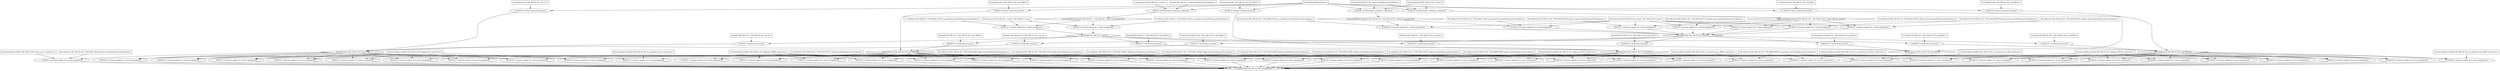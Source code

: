 digraph G {
	1 [label="1:execCode('192.168.32.1',user):0",shape=diamond];
	2 [label="2:RULE 3 (remote exploit for a client program):0",shape=ellipse];
	3 [label="3:accessMaliciousInput('192.168.32.1','192.168.32.1_victim',no_products):0",shape=diamond];
	4 [label="4:RULE 22 (Browsing a malicious website):0",shape=ellipse];
	5 [label="5:attackerLocated(internet):1",shape=box];
	6 [label="6:hacl('192.168.32.1',internet,httpProtocol,httpPort):1",shape=box];
	7 [label="7:inCompetent('192.168.32.1_victim'):1",shape=box];
	8 [label="8:hasAccount('192.168.32.1_victim','192.168.32.1',user):1",shape=box];
	9 [label="9:vulExists('192.168.32.1','CVE-2020-11022',no_products,remoteClient,privEscalation):1",shape=box];
	10 [label="10:RULE 3 (remote exploit for a client program):0",shape=ellipse];
	11 [label="11:vulExists('192.168.32.1','CVE-2020-11023',no_products,remoteClient,privEscalation):1",shape=box];
	12 [label="12:execCode('192.168.32.101',someUser):0",shape=diamond];
	13 [label="13:RULE 2 (remote exploit of a server program):0",shape=ellipse];
	14 [label="14:netAccess('192.168.32.101',tcp,'0'):0",shape=diamond];
	15 [label="15:RULE 5 (multi-hop access):0",shape=ellipse];
	16 [label="16:hacl('192.168.32.1','192.168.32.101',tcp,'0'):1",shape=box];
	17 [label="17:RULE 5 (multi-hop access):0",shape=ellipse];
	18 [label="18:hacl('192.168.32.101','192.168.32.101',tcp,'0'):1",shape=box];
	19 [label="19:execCode('192.168.32.101',user):0",shape=diamond];
	20 [label="20:RULE 3 (remote exploit for a client program):0",shape=ellipse];
	21 [label="21:accessMaliciousInput('192.168.32.101','192.168.32.101_victim',no_products):0",shape=diamond];
	22 [label="22:RULE 22 (Browsing a malicious website):0",shape=ellipse];
	23 [label="23:hacl('192.168.32.101',internet,httpProtocol,httpPort):1",shape=box];
	24 [label="24:inCompetent('192.168.32.101_victim'):1",shape=box];
	25 [label="25:hasAccount('192.168.32.101_victim','192.168.32.101',user):1",shape=box];
	26 [label="26:vulExists('192.168.32.101','CVE-2020-11022',no_products,remoteClient,privEscalation):1",shape=box];
	27 [label="27:RULE 3 (remote exploit for a client program):0",shape=ellipse];
	28 [label="28:vulExists('192.168.32.101','CVE-2020-11023',no_products,remoteClient,privEscalation):1",shape=box];
	29 [label="29:RULE 3 (remote exploit for a client program):0",shape=ellipse];
	30 [label="30:accessMaliciousInput('192.168.32.101','192.168.32.101_victim',ubuntu_linux):0",shape=diamond];
	31 [label="31:RULE 22 (Browsing a malicious website):0",shape=ellipse];
	32 [label="32:vulExists('192.168.32.101','CVE-2022-26700',ubuntu_linux,remoteClient,privEscalation):1",shape=box];
	33 [label="33:RULE 3 (remote exploit for a client program):0",shape=ellipse];
	34 [label="34:vulExists('192.168.32.101','CVE-2022-26709',ubuntu_linux,remoteClient,privEscalation):1",shape=box];
	35 [label="35:RULE 3 (remote exploit for a client program):0",shape=ellipse];
	36 [label="36:vulExists('192.168.32.101','CVE-2022-26716',ubuntu_linux,remoteClient,privEscalation):1",shape=box];
	37 [label="37:RULE 3 (remote exploit for a client program):0",shape=ellipse];
	38 [label="38:vulExists('192.168.32.101','CVE-2022-26717',ubuntu_linux,remoteClient,privEscalation):1",shape=box];
	39 [label="39:RULE 3 (remote exploit for a client program):0",shape=ellipse];
	40 [label="40:vulExists('192.168.32.101','CVE-2022-26719',ubuntu_linux,remoteClient,privEscalation):1",shape=box];
	41 [label="41:RULE 6 (direct network access):0",shape=ellipse];
	42 [label="42:hacl(internet,'192.168.32.101',tcp,'0'):1",shape=box];
	43 [label="43:networkServiceInfo('192.168.32.101',linux,tcp,'0',someUser):1",shape=box];
	44 [label="44:vulExists('192.168.32.101','CVE-2021-44228',linux,remoteExploit,privEscalation):1",shape=box];
	45 [label="45:RULE 2 (remote exploit of a server program):0",shape=ellipse];
	46 [label="46:networkServiceInfo('192.168.32.101',log4j,tcp,'0',someUser):1",shape=box];
	47 [label="47:vulExists('192.168.32.101','CVE-2019-17571',log4j,remoteExploit,privEscalation):1",shape=box];
	48 [label="48:RULE 2 (remote exploit of a server program):0",shape=ellipse];
	49 [label="49:vulExists('192.168.32.101','CVE-2020-9488',log4j,remoteExploit,privEscalation):1",shape=box];
	50 [label="50:RULE 2 (remote exploit of a server program):0",shape=ellipse];
	51 [label="51:vulExists('192.168.32.101','CVE-2021-4104',log4j,remoteExploit,privEscalation):1",shape=box];
	52 [label="52:RULE 2 (remote exploit of a server program):0",shape=ellipse];
	53 [label="53:vulExists('192.168.32.101','CVE-2021-44832',log4j,remoteExploit,privEscalation):1",shape=box];
	54 [label="54:RULE 2 (remote exploit of a server program):0",shape=ellipse];
	55 [label="55:vulExists('192.168.32.101','CVE-2021-45046',log4j,remoteExploit,privEscalation):1",shape=box];
	56 [label="56:RULE 2 (remote exploit of a server program):0",shape=ellipse];
	57 [label="57:vulExists('192.168.32.101','CVE-2022-23302',log4j,remoteExploit,privEscalation):1",shape=box];
	58 [label="58:RULE 2 (remote exploit of a server program):0",shape=ellipse];
	59 [label="59:vulExists('192.168.32.101','CVE-2022-23305',log4j,remoteExploit,privEscalation):1",shape=box];
	60 [label="60:RULE 2 (remote exploit of a server program):0",shape=ellipse];
	61 [label="61:vulExists('192.168.32.101','CVE-2022-23307',log4j,remoteExploit,privEscalation):1",shape=box];
	62 [label="62:RULE 2 (remote exploit of a server program):0",shape=ellipse];
	63 [label="63:vulExists('192.168.32.101','CVE-XXXX-XXXX',log4j,remoteExploit,privEscalation):1",shape=box];
	64 [label="64:RULE 2 (remote exploit of a server program):0",shape=ellipse];
	65 [label="65:networkServiceInfo('192.168.32.101',no_products,tcp,'0',someUser):1",shape=box];
	66 [label="66:vulExists('192.168.32.101','CVE-XXXX-XXXX',no_products,remoteExploit,privEscalation):1",shape=box];
	67 [label="67:RULE 2 (remote exploit of a server program):0",shape=ellipse];
	68 [label="68:netAccess('192.168.32.101',tcp,'4690'):0",shape=diamond];
	69 [label="69:RULE 5 (multi-hop access):0",shape=ellipse];
	70 [label="70:hacl('192.168.32.1','192.168.32.101',tcp,'4690'):1",shape=box];
	71 [label="71:RULE 5 (multi-hop access):0",shape=ellipse];
	72 [label="72:hacl('192.168.32.101','192.168.32.101',tcp,'4690'):1",shape=box];
	73 [label="73:RULE 6 (direct network access):0",shape=ellipse];
	74 [label="74:hacl(internet,'192.168.32.101',tcp,'4690'):1",shape=box];
	75 [label="75:networkServiceInfo('192.168.32.101',log4j,tcp,'4690',someUser):1",shape=box];
	76 [label="76:RULE 2 (remote exploit of a server program):0",shape=ellipse];
	77 [label="77:RULE 2 (remote exploit of a server program):0",shape=ellipse];
	78 [label="78:RULE 2 (remote exploit of a server program):0",shape=ellipse];
	79 [label="79:RULE 2 (remote exploit of a server program):0",shape=ellipse];
	80 [label="80:RULE 2 (remote exploit of a server program):0",shape=ellipse];
	81 [label="81:RULE 2 (remote exploit of a server program):0",shape=ellipse];
	82 [label="82:RULE 2 (remote exploit of a server program):0",shape=ellipse];
	83 [label="83:RULE 2 (remote exploit of a server program):0",shape=ellipse];
	84 [label="84:RULE 2 (remote exploit of a server program):0",shape=ellipse];
	85 [label="85:networkServiceInfo('192.168.32.101',no_products,tcp,'4690',someUser):1",shape=box];
	86 [label="86:RULE 2 (remote exploit of a server program):0",shape=ellipse];
	87 [label="87:netAccess('192.168.32.101',tcp,'5553'):0",shape=diamond];
	88 [label="88:RULE 5 (multi-hop access):0",shape=ellipse];
	89 [label="89:hacl('192.168.32.1','192.168.32.101',tcp,'5553'):1",shape=box];
	90 [label="90:RULE 5 (multi-hop access):0",shape=ellipse];
	91 [label="91:hacl('192.168.32.101','192.168.32.101',tcp,'5553'):1",shape=box];
	92 [label="92:RULE 6 (direct network access):0",shape=ellipse];
	93 [label="93:hacl(internet,'192.168.32.101',tcp,'5553'):1",shape=box];
	94 [label="94:networkServiceInfo('192.168.32.101',log4j,tcp,'5553',someUser):1",shape=box];
	95 [label="95:RULE 2 (remote exploit of a server program):0",shape=ellipse];
	96 [label="96:RULE 2 (remote exploit of a server program):0",shape=ellipse];
	97 [label="97:RULE 2 (remote exploit of a server program):0",shape=ellipse];
	98 [label="98:RULE 2 (remote exploit of a server program):0",shape=ellipse];
	99 [label="99:RULE 2 (remote exploit of a server program):0",shape=ellipse];
	100 [label="100:RULE 2 (remote exploit of a server program):0",shape=ellipse];
	101 [label="101:RULE 2 (remote exploit of a server program):0",shape=ellipse];
	102 [label="102:RULE 2 (remote exploit of a server program):0",shape=ellipse];
	103 [label="103:RULE 2 (remote exploit of a server program):0",shape=ellipse];
	104 [label="104:networkServiceInfo('192.168.32.101',no_products,tcp,'5553',someUser):1",shape=box];
	105 [label="105:RULE 2 (remote exploit of a server program):0",shape=ellipse];
	106 [label="106:netAccess('192.168.32.101',tcp,'80'):0",shape=diamond];
	107 [label="107:RULE 5 (multi-hop access):0",shape=ellipse];
	108 [label="108:hacl('192.168.32.1','192.168.32.101',tcp,'80'):1",shape=box];
	109 [label="109:RULE 5 (multi-hop access):0",shape=ellipse];
	110 [label="110:hacl('192.168.32.101','192.168.32.101',tcp,'80'):1",shape=box];
	111 [label="111:RULE 6 (direct network access):0",shape=ellipse];
	112 [label="112:hacl(internet,'192.168.32.101',tcp,'80'):1",shape=box];
	113 [label="113:networkServiceInfo('192.168.32.101',no_products,tcp,'80',someUser):1",shape=box];
	114 [label="114:RULE 2 (remote exploit of a server program):0",shape=ellipse];
	115 [label="115:netAccess('192.168.32.101',tcp,'8834'):0",shape=diamond];
	116 [label="116:RULE 5 (multi-hop access):0",shape=ellipse];
	117 [label="117:hacl('192.168.32.1','192.168.32.101',tcp,'8834'):1",shape=box];
	118 [label="118:RULE 5 (multi-hop access):0",shape=ellipse];
	119 [label="119:hacl('192.168.32.101','192.168.32.101',tcp,'8834'):1",shape=box];
	120 [label="120:RULE 6 (direct network access):0",shape=ellipse];
	121 [label="121:hacl(internet,'192.168.32.101',tcp,'8834'):1",shape=box];
	122 [label="122:networkServiceInfo('192.168.32.101',log4j,tcp,'8834',someUser):1",shape=box];
	123 [label="123:RULE 2 (remote exploit of a server program):0",shape=ellipse];
	124 [label="124:RULE 2 (remote exploit of a server program):0",shape=ellipse];
	125 [label="125:RULE 2 (remote exploit of a server program):0",shape=ellipse];
	126 [label="126:RULE 2 (remote exploit of a server program):0",shape=ellipse];
	127 [label="127:RULE 2 (remote exploit of a server program):0",shape=ellipse];
	128 [label="128:RULE 2 (remote exploit of a server program):0",shape=ellipse];
	129 [label="129:RULE 2 (remote exploit of a server program):0",shape=ellipse];
	130 [label="130:RULE 2 (remote exploit of a server program):0",shape=ellipse];
	131 [label="131:RULE 2 (remote exploit of a server program):0",shape=ellipse];
	132 [label="132:networkServiceInfo('192.168.32.101',no_products,tcp,'8834',someUser):1",shape=box];
	5 -> 	4;
	6 -> 	4;
	7 -> 	4;
	4 -> 	3;
	3 -> 	2;
	8 -> 	2;
	9 -> 	2;
	2 -> 	1;
	3 -> 	10;
	8 -> 	10;
	11 -> 	10;
	10 -> 	1;
	16 -> 	15;
	1 -> 	15;
	15 -> 	14;
	18 -> 	17;
	5 -> 	22;
	23 -> 	22;
	24 -> 	22;
	22 -> 	21;
	21 -> 	20;
	25 -> 	20;
	26 -> 	20;
	20 -> 	19;
	21 -> 	27;
	25 -> 	27;
	28 -> 	27;
	27 -> 	19;
	5 -> 	31;
	23 -> 	31;
	24 -> 	31;
	31 -> 	30;
	30 -> 	29;
	25 -> 	29;
	32 -> 	29;
	29 -> 	19;
	30 -> 	33;
	25 -> 	33;
	34 -> 	33;
	33 -> 	19;
	30 -> 	35;
	25 -> 	35;
	36 -> 	35;
	35 -> 	19;
	30 -> 	37;
	25 -> 	37;
	38 -> 	37;
	37 -> 	19;
	30 -> 	39;
	25 -> 	39;
	40 -> 	39;
	39 -> 	19;
	19 -> 	17;
	17 -> 	14;
	42 -> 	41;
	5 -> 	41;
	41 -> 	14;
	14 -> 	13;
	43 -> 	13;
	44 -> 	13;
	13 -> 	12;
	14 -> 	45;
	46 -> 	45;
	47 -> 	45;
	45 -> 	12;
	14 -> 	48;
	46 -> 	48;
	49 -> 	48;
	48 -> 	12;
	14 -> 	50;
	46 -> 	50;
	51 -> 	50;
	50 -> 	12;
	14 -> 	52;
	46 -> 	52;
	53 -> 	52;
	52 -> 	12;
	14 -> 	54;
	46 -> 	54;
	55 -> 	54;
	54 -> 	12;
	14 -> 	56;
	46 -> 	56;
	57 -> 	56;
	56 -> 	12;
	14 -> 	58;
	46 -> 	58;
	59 -> 	58;
	58 -> 	12;
	14 -> 	60;
	46 -> 	60;
	61 -> 	60;
	60 -> 	12;
	14 -> 	62;
	46 -> 	62;
	63 -> 	62;
	62 -> 	12;
	14 -> 	64;
	65 -> 	64;
	66 -> 	64;
	64 -> 	12;
	70 -> 	69;
	1 -> 	69;
	69 -> 	68;
	72 -> 	71;
	19 -> 	71;
	71 -> 	68;
	74 -> 	73;
	5 -> 	73;
	73 -> 	68;
	68 -> 	67;
	75 -> 	67;
	47 -> 	67;
	67 -> 	12;
	68 -> 	76;
	75 -> 	76;
	49 -> 	76;
	76 -> 	12;
	68 -> 	77;
	75 -> 	77;
	51 -> 	77;
	77 -> 	12;
	68 -> 	78;
	75 -> 	78;
	53 -> 	78;
	78 -> 	12;
	68 -> 	79;
	75 -> 	79;
	55 -> 	79;
	79 -> 	12;
	68 -> 	80;
	75 -> 	80;
	57 -> 	80;
	80 -> 	12;
	68 -> 	81;
	75 -> 	81;
	59 -> 	81;
	81 -> 	12;
	68 -> 	82;
	75 -> 	82;
	61 -> 	82;
	82 -> 	12;
	68 -> 	83;
	75 -> 	83;
	63 -> 	83;
	83 -> 	12;
	68 -> 	84;
	85 -> 	84;
	66 -> 	84;
	84 -> 	12;
	89 -> 	88;
	1 -> 	88;
	88 -> 	87;
	91 -> 	90;
	19 -> 	90;
	90 -> 	87;
	93 -> 	92;
	5 -> 	92;
	92 -> 	87;
	87 -> 	86;
	94 -> 	86;
	47 -> 	86;
	86 -> 	12;
	87 -> 	95;
	94 -> 	95;
	49 -> 	95;
	95 -> 	12;
	87 -> 	96;
	94 -> 	96;
	51 -> 	96;
	96 -> 	12;
	87 -> 	97;
	94 -> 	97;
	53 -> 	97;
	97 -> 	12;
	87 -> 	98;
	94 -> 	98;
	55 -> 	98;
	98 -> 	12;
	87 -> 	99;
	94 -> 	99;
	57 -> 	99;
	99 -> 	12;
	87 -> 	100;
	94 -> 	100;
	59 -> 	100;
	100 -> 	12;
	87 -> 	101;
	94 -> 	101;
	61 -> 	101;
	101 -> 	12;
	87 -> 	102;
	94 -> 	102;
	63 -> 	102;
	102 -> 	12;
	87 -> 	103;
	104 -> 	103;
	66 -> 	103;
	103 -> 	12;
	108 -> 	107;
	1 -> 	107;
	107 -> 	106;
	110 -> 	109;
	19 -> 	109;
	109 -> 	106;
	112 -> 	111;
	5 -> 	111;
	111 -> 	106;
	106 -> 	105;
	113 -> 	105;
	66 -> 	105;
	105 -> 	12;
	117 -> 	116;
	1 -> 	116;
	116 -> 	115;
	119 -> 	118;
	19 -> 	118;
	118 -> 	115;
	121 -> 	120;
	5 -> 	120;
	120 -> 	115;
	115 -> 	114;
	122 -> 	114;
	47 -> 	114;
	114 -> 	12;
	115 -> 	123;
	122 -> 	123;
	49 -> 	123;
	123 -> 	12;
	115 -> 	124;
	122 -> 	124;
	51 -> 	124;
	124 -> 	12;
	115 -> 	125;
	122 -> 	125;
	53 -> 	125;
	125 -> 	12;
	115 -> 	126;
	122 -> 	126;
	55 -> 	126;
	126 -> 	12;
	115 -> 	127;
	122 -> 	127;
	57 -> 	127;
	127 -> 	12;
	115 -> 	128;
	122 -> 	128;
	59 -> 	128;
	128 -> 	12;
	115 -> 	129;
	122 -> 	129;
	61 -> 	129;
	129 -> 	12;
	115 -> 	130;
	122 -> 	130;
	63 -> 	130;
	130 -> 	12;
	115 -> 	131;
	132 -> 	131;
	66 -> 	131;
	131 -> 	12;
}
